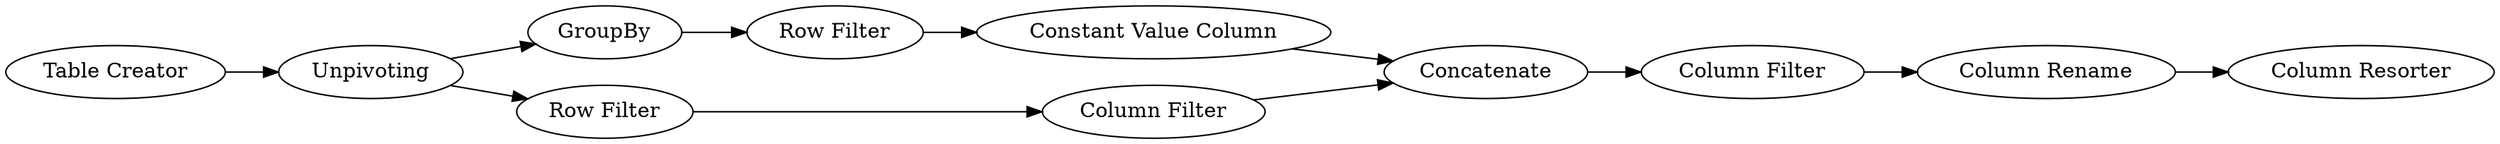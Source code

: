 digraph {
	13 -> 9
	8 -> 10
	12 -> 14
	1 -> 5
	7 -> 13
	5 -> 6
	11 -> 12
	9 -> 10
	10 -> 11
	5 -> 7
	6 -> 8
	5 [label=Unpivoting]
	14 [label="Column Resorter"]
	13 [label="Row Filter"]
	1 [label="Table Creator"]
	7 [label=GroupBy]
	9 [label="Constant Value Column"]
	11 [label="Column Filter"]
	6 [label="Row Filter"]
	8 [label="Column Filter"]
	12 [label="Column Rename"]
	10 [label=Concatenate]
	rankdir=LR
}
